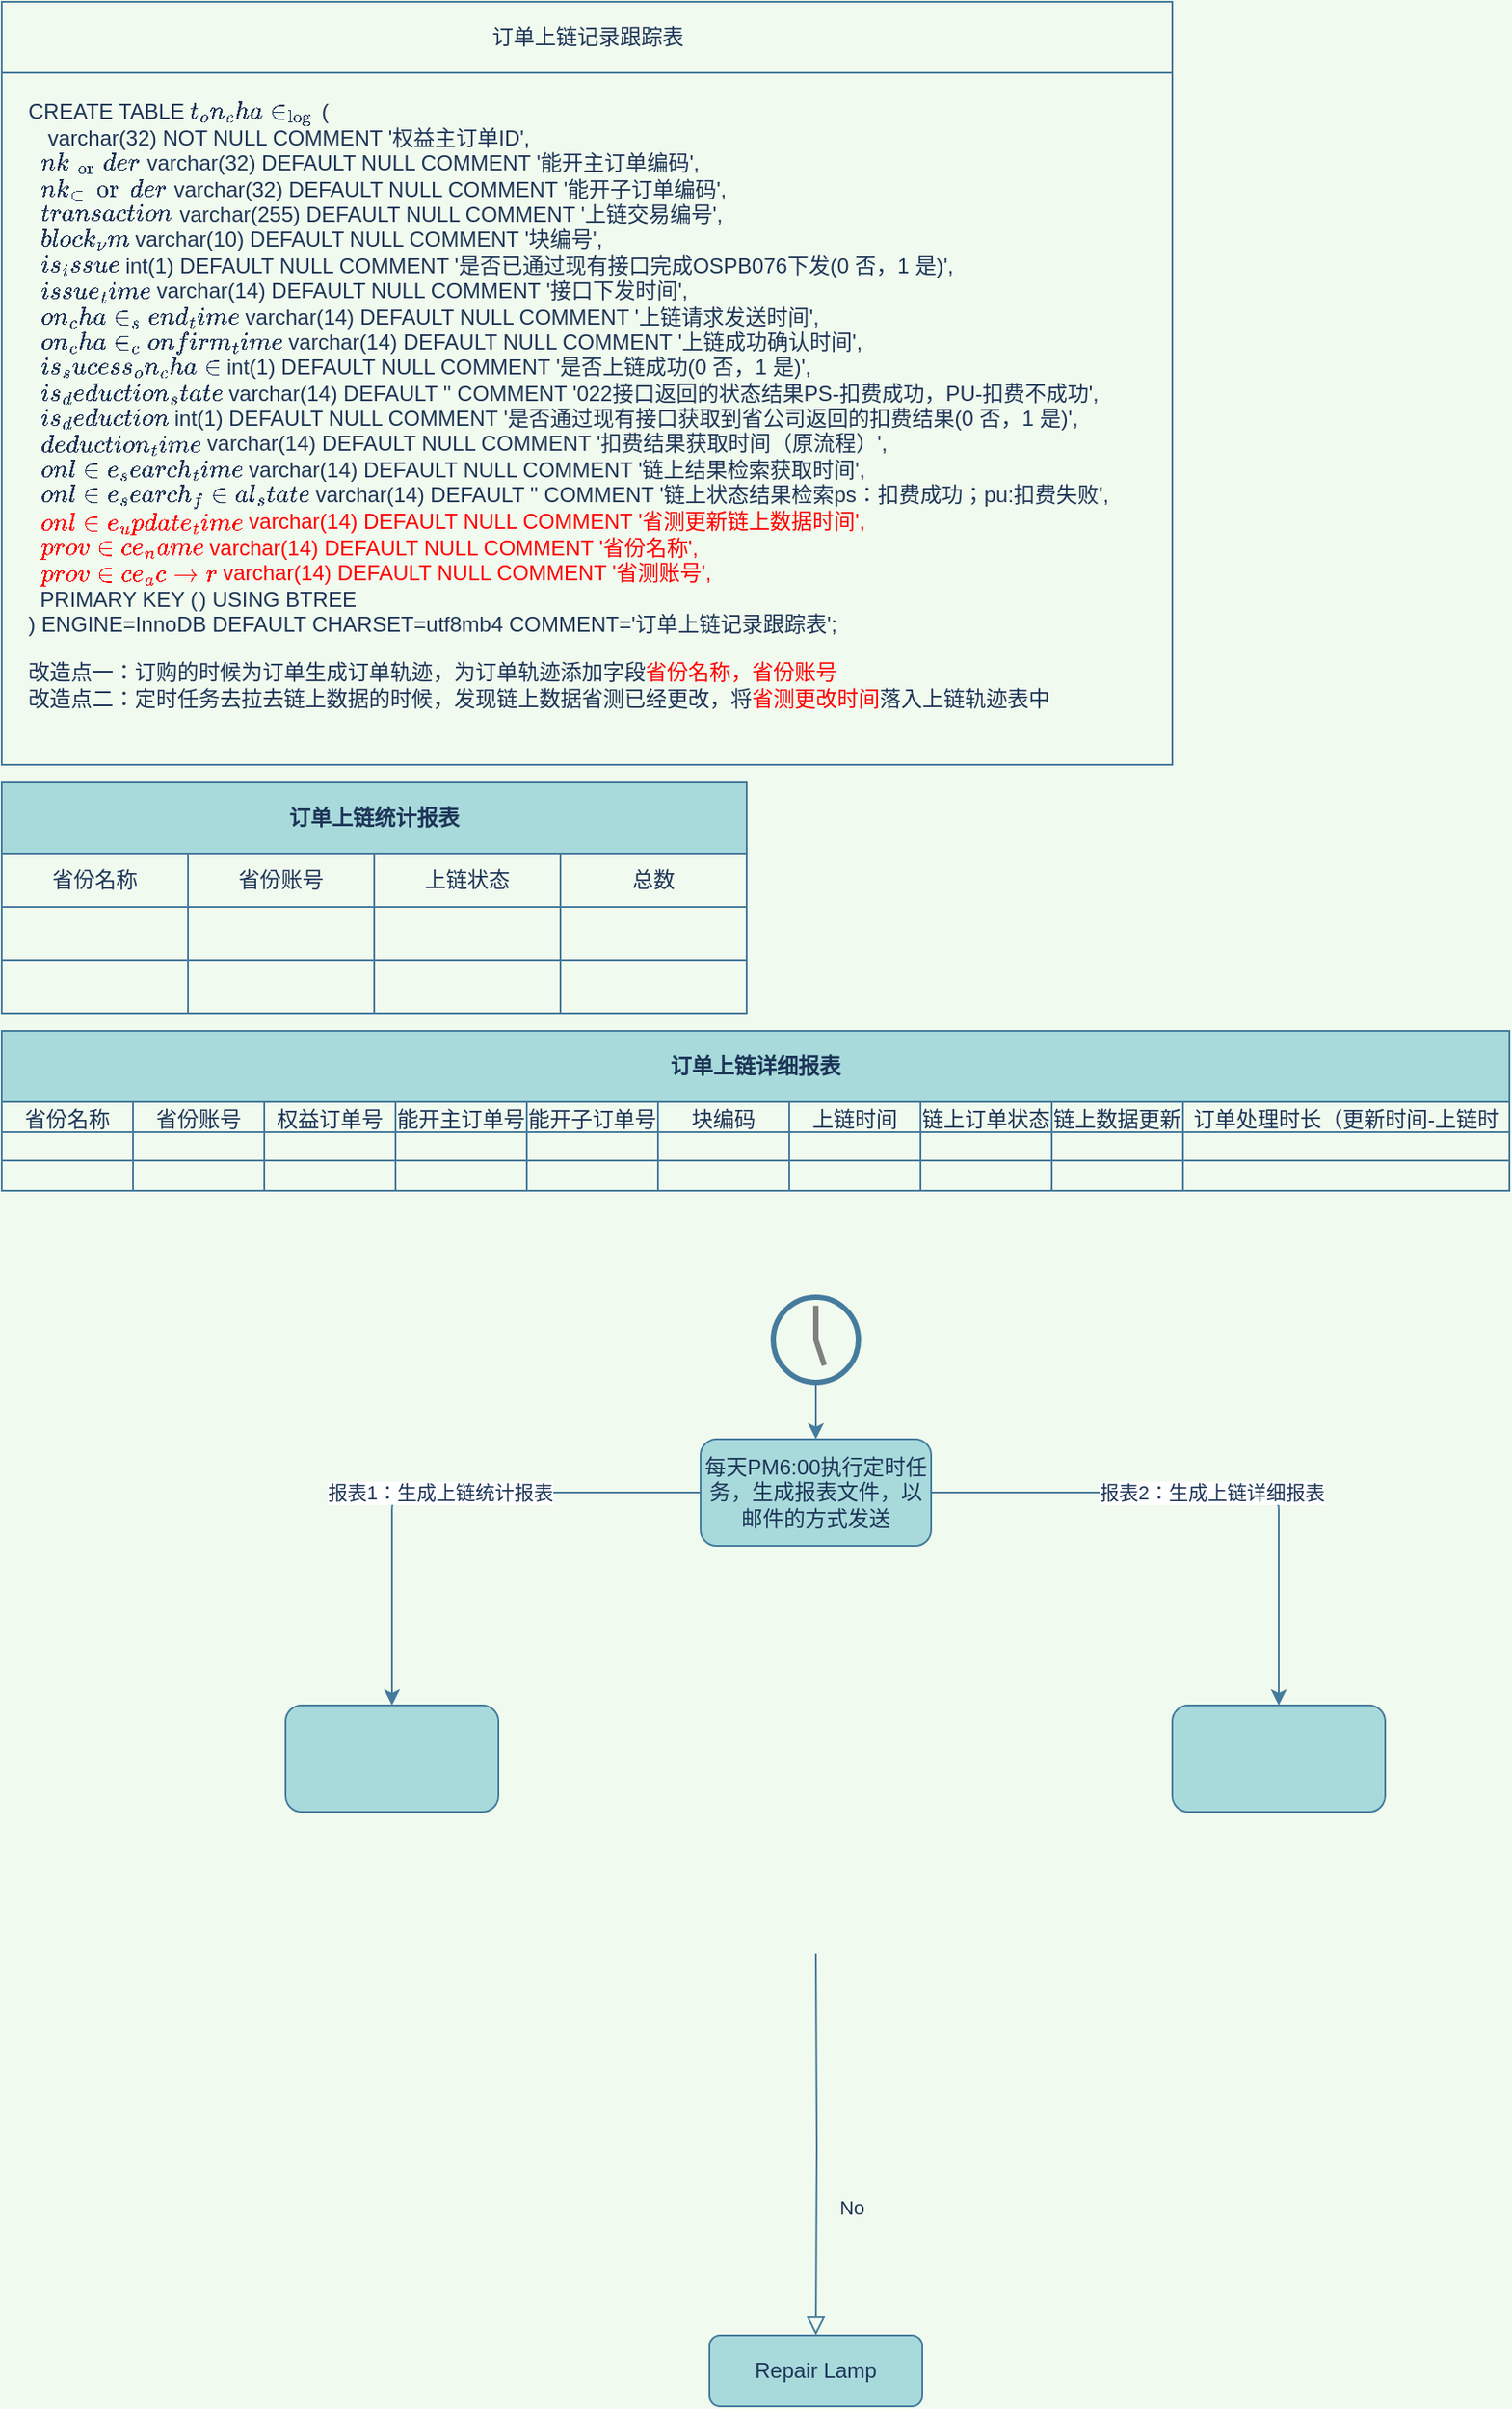 <mxfile version="13.11.0" type="github">
  <diagram id="C5RBs43oDa-KdzZeNtuy" name="Page-1">
    <mxGraphModel dx="1182" dy="1751" grid="1" gridSize="10" guides="1" tooltips="1" connect="1" arrows="1" fold="1" page="1" pageScale="1" pageWidth="827" pageHeight="1169" background="#F1FAEE" math="0" shadow="0">
      <root>
        <mxCell id="WIyWlLk6GJQsqaUBKTNV-0" />
        <mxCell id="WIyWlLk6GJQsqaUBKTNV-1" parent="WIyWlLk6GJQsqaUBKTNV-0" />
        <UserObject label="报表1：生成上链统计报表" id="hnCcET9oKe7-5iIsfZf4-159">
          <mxCell style="edgeStyle=orthogonalEdgeStyle;curved=0;rounded=1;sketch=0;orthogonalLoop=1;jettySize=auto;html=1;strokeColor=#457B9D;fillColor=#A8DADC;fontColor=#1D3557;" edge="1" parent="WIyWlLk6GJQsqaUBKTNV-1" source="WIyWlLk6GJQsqaUBKTNV-3" target="hnCcET9oKe7-5iIsfZf4-158">
            <mxGeometry relative="1" as="geometry" />
          </mxCell>
        </UserObject>
        <mxCell id="hnCcET9oKe7-5iIsfZf4-161" value="报表2：生成上链详细报表" style="edgeStyle=orthogonalEdgeStyle;curved=0;rounded=1;sketch=0;orthogonalLoop=1;jettySize=auto;html=1;strokeColor=#457B9D;fillColor=#A8DADC;fontColor=#1D3557;" edge="1" parent="WIyWlLk6GJQsqaUBKTNV-1" source="WIyWlLk6GJQsqaUBKTNV-3" target="hnCcET9oKe7-5iIsfZf4-160">
          <mxGeometry relative="1" as="geometry" />
        </mxCell>
        <mxCell id="WIyWlLk6GJQsqaUBKTNV-3" value="每天PM6:00执行定时任务，生成报表文件，以邮件的方式发送" style="rounded=1;whiteSpace=wrap;html=1;fontSize=12;glass=0;strokeWidth=1;shadow=0;fillColor=#A8DADC;strokeColor=#457B9D;fontColor=#1D3557;" parent="WIyWlLk6GJQsqaUBKTNV-1" vertex="1">
          <mxGeometry x="414" y="80" width="130" height="60" as="geometry" />
        </mxCell>
        <mxCell id="WIyWlLk6GJQsqaUBKTNV-8" value="No" style="rounded=0;html=1;jettySize=auto;orthogonalLoop=1;fontSize=11;endArrow=block;endFill=0;endSize=8;strokeWidth=1;shadow=0;labelBackgroundColor=none;edgeStyle=orthogonalEdgeStyle;strokeColor=#457B9D;fontColor=#1D3557;" parent="WIyWlLk6GJQsqaUBKTNV-1" target="WIyWlLk6GJQsqaUBKTNV-11" edge="1">
          <mxGeometry x="0.333" y="20" relative="1" as="geometry">
            <mxPoint as="offset" />
            <mxPoint x="479" y="370" as="sourcePoint" />
          </mxGeometry>
        </mxCell>
        <mxCell id="WIyWlLk6GJQsqaUBKTNV-11" value="Repair Lamp" style="rounded=1;whiteSpace=wrap;html=1;fontSize=12;glass=0;strokeWidth=1;shadow=0;fillColor=#A8DADC;strokeColor=#457B9D;fontColor=#1D3557;" parent="WIyWlLk6GJQsqaUBKTNV-1" vertex="1">
          <mxGeometry x="419" y="585" width="120" height="40" as="geometry" />
        </mxCell>
        <mxCell id="hnCcET9oKe7-5iIsfZf4-0" value="订单上链统计报表" style="shape=table;html=1;whiteSpace=wrap;startSize=40;container=1;collapsible=0;childLayout=tableLayout;fontStyle=1;align=center;flipV=0;flipH=1;fillColor=#A8DADC;strokeColor=#457B9D;fontColor=#1D3557;" vertex="1" parent="WIyWlLk6GJQsqaUBKTNV-1">
          <mxGeometry x="20" y="-290" width="420" height="130" as="geometry" />
        </mxCell>
        <mxCell id="hnCcET9oKe7-5iIsfZf4-1" value="" style="shape=partialRectangle;html=1;whiteSpace=wrap;collapsible=0;dropTarget=0;pointerEvents=0;fillColor=none;top=0;left=0;bottom=0;right=0;points=[[0,0.5],[1,0.5]];portConstraint=eastwest;strokeColor=#457B9D;fontColor=#1D3557;" vertex="1" parent="hnCcET9oKe7-5iIsfZf4-0">
          <mxGeometry y="40" width="420" height="30" as="geometry" />
        </mxCell>
        <mxCell id="hnCcET9oKe7-5iIsfZf4-108" value="&lt;span&gt;省份名称&lt;/span&gt;" style="shape=partialRectangle;html=1;whiteSpace=wrap;connectable=0;fillColor=none;top=0;left=0;bottom=0;right=0;overflow=hidden;strokeColor=#457B9D;fontColor=#1D3557;" vertex="1" parent="hnCcET9oKe7-5iIsfZf4-1">
          <mxGeometry width="105" height="30" as="geometry" />
        </mxCell>
        <mxCell id="hnCcET9oKe7-5iIsfZf4-104" value="&lt;span&gt;省份账号&lt;/span&gt;" style="shape=partialRectangle;html=1;whiteSpace=wrap;connectable=0;fillColor=none;top=0;left=0;bottom=0;right=0;overflow=hidden;strokeColor=#457B9D;fontColor=#1D3557;" vertex="1" parent="hnCcET9oKe7-5iIsfZf4-1">
          <mxGeometry x="105" width="105" height="30" as="geometry" />
        </mxCell>
        <mxCell id="hnCcET9oKe7-5iIsfZf4-2" value="&lt;span&gt;上链状态&lt;/span&gt;" style="shape=partialRectangle;html=1;whiteSpace=wrap;connectable=0;fillColor=none;top=0;left=0;bottom=0;right=0;overflow=hidden;strokeColor=#457B9D;fontColor=#1D3557;" vertex="1" parent="hnCcET9oKe7-5iIsfZf4-1">
          <mxGeometry x="210" width="105" height="30" as="geometry" />
        </mxCell>
        <mxCell id="hnCcET9oKe7-5iIsfZf4-3" value="总数" style="shape=partialRectangle;html=1;whiteSpace=wrap;connectable=0;fillColor=none;top=0;left=0;bottom=0;right=0;overflow=hidden;strokeColor=#457B9D;fontColor=#1D3557;" vertex="1" parent="hnCcET9oKe7-5iIsfZf4-1">
          <mxGeometry x="315" width="105" height="30" as="geometry" />
        </mxCell>
        <mxCell id="hnCcET9oKe7-5iIsfZf4-40" value="" style="shape=partialRectangle;html=1;whiteSpace=wrap;collapsible=0;dropTarget=0;pointerEvents=0;fillColor=none;top=0;left=0;bottom=0;right=0;points=[[0,0.5],[1,0.5]];portConstraint=eastwest;strokeColor=#457B9D;fontColor=#1D3557;" vertex="1" parent="hnCcET9oKe7-5iIsfZf4-0">
          <mxGeometry y="70" width="420" height="30" as="geometry" />
        </mxCell>
        <mxCell id="hnCcET9oKe7-5iIsfZf4-109" style="shape=partialRectangle;html=1;whiteSpace=wrap;connectable=0;fillColor=none;top=0;left=0;bottom=0;right=0;overflow=hidden;strokeColor=#457B9D;fontColor=#1D3557;" vertex="1" parent="hnCcET9oKe7-5iIsfZf4-40">
          <mxGeometry width="105" height="30" as="geometry" />
        </mxCell>
        <mxCell id="hnCcET9oKe7-5iIsfZf4-105" style="shape=partialRectangle;html=1;whiteSpace=wrap;connectable=0;fillColor=none;top=0;left=0;bottom=0;right=0;overflow=hidden;strokeColor=#457B9D;fontColor=#1D3557;" vertex="1" parent="hnCcET9oKe7-5iIsfZf4-40">
          <mxGeometry x="105" width="105" height="30" as="geometry" />
        </mxCell>
        <mxCell id="hnCcET9oKe7-5iIsfZf4-41" value="" style="shape=partialRectangle;html=1;whiteSpace=wrap;connectable=0;fillColor=none;top=0;left=0;bottom=0;right=0;overflow=hidden;strokeColor=#457B9D;fontColor=#1D3557;" vertex="1" parent="hnCcET9oKe7-5iIsfZf4-40">
          <mxGeometry x="210" width="105" height="30" as="geometry" />
        </mxCell>
        <mxCell id="hnCcET9oKe7-5iIsfZf4-43" value="" style="shape=partialRectangle;html=1;whiteSpace=wrap;connectable=0;fillColor=none;top=0;left=0;bottom=0;right=0;overflow=hidden;strokeColor=#457B9D;fontColor=#1D3557;" vertex="1" parent="hnCcET9oKe7-5iIsfZf4-40">
          <mxGeometry x="315" width="105" height="30" as="geometry" />
        </mxCell>
        <mxCell id="hnCcET9oKe7-5iIsfZf4-5" value="" style="shape=partialRectangle;html=1;whiteSpace=wrap;collapsible=0;dropTarget=0;pointerEvents=0;fillColor=none;top=0;left=0;bottom=0;right=0;points=[[0,0.5],[1,0.5]];portConstraint=eastwest;strokeColor=#457B9D;fontColor=#1D3557;" vertex="1" parent="hnCcET9oKe7-5iIsfZf4-0">
          <mxGeometry y="100" width="420" height="30" as="geometry" />
        </mxCell>
        <mxCell id="hnCcET9oKe7-5iIsfZf4-110" style="shape=partialRectangle;html=1;whiteSpace=wrap;connectable=0;fillColor=none;top=0;left=0;bottom=0;right=0;overflow=hidden;strokeColor=#457B9D;fontColor=#1D3557;" vertex="1" parent="hnCcET9oKe7-5iIsfZf4-5">
          <mxGeometry width="105" height="30" as="geometry" />
        </mxCell>
        <mxCell id="hnCcET9oKe7-5iIsfZf4-106" style="shape=partialRectangle;html=1;whiteSpace=wrap;connectable=0;fillColor=none;top=0;left=0;bottom=0;right=0;overflow=hidden;strokeColor=#457B9D;fontColor=#1D3557;" vertex="1" parent="hnCcET9oKe7-5iIsfZf4-5">
          <mxGeometry x="105" width="105" height="30" as="geometry" />
        </mxCell>
        <mxCell id="hnCcET9oKe7-5iIsfZf4-6" value="" style="shape=partialRectangle;html=1;whiteSpace=wrap;connectable=0;fillColor=none;top=0;left=0;bottom=0;right=0;overflow=hidden;strokeColor=#457B9D;fontColor=#1D3557;" vertex="1" parent="hnCcET9oKe7-5iIsfZf4-5">
          <mxGeometry x="210" width="105" height="30" as="geometry" />
        </mxCell>
        <mxCell id="hnCcET9oKe7-5iIsfZf4-7" value="" style="shape=partialRectangle;html=1;whiteSpace=wrap;connectable=0;fillColor=none;top=0;left=0;bottom=0;right=0;overflow=hidden;strokeColor=#457B9D;fontColor=#1D3557;" vertex="1" parent="hnCcET9oKe7-5iIsfZf4-5">
          <mxGeometry x="315" width="105" height="30" as="geometry" />
        </mxCell>
        <mxCell id="hnCcET9oKe7-5iIsfZf4-116" value="订单上链详细报表" style="shape=table;html=1;whiteSpace=wrap;startSize=40;container=1;collapsible=0;childLayout=tableLayout;fontStyle=1;align=center;flipV=0;flipH=1;fillColor=#A8DADC;strokeColor=#457B9D;fontColor=#1D3557;" vertex="1" parent="WIyWlLk6GJQsqaUBKTNV-1">
          <mxGeometry x="20" y="-150" width="850" height="90" as="geometry" />
        </mxCell>
        <mxCell id="hnCcET9oKe7-5iIsfZf4-117" value="" style="shape=partialRectangle;html=1;whiteSpace=wrap;collapsible=0;dropTarget=0;pointerEvents=0;fillColor=none;top=0;left=0;bottom=0;right=0;points=[[0,0.5],[1,0.5]];portConstraint=eastwest;strokeColor=#457B9D;fontColor=#1D3557;" vertex="1" parent="hnCcET9oKe7-5iIsfZf4-116">
          <mxGeometry y="40" width="850" height="17" as="geometry" />
        </mxCell>
        <mxCell id="hnCcET9oKe7-5iIsfZf4-118" value="&lt;span&gt;省份名称&lt;/span&gt;" style="shape=partialRectangle;html=1;whiteSpace=wrap;connectable=0;fillColor=none;top=0;left=0;bottom=0;right=0;overflow=hidden;strokeColor=#457B9D;fontColor=#1D3557;" vertex="1" parent="hnCcET9oKe7-5iIsfZf4-117">
          <mxGeometry width="74" height="17" as="geometry" />
        </mxCell>
        <mxCell id="hnCcET9oKe7-5iIsfZf4-119" value="&lt;span&gt;省份账号&lt;/span&gt;" style="shape=partialRectangle;html=1;whiteSpace=wrap;connectable=0;fillColor=none;top=0;left=0;bottom=0;right=0;overflow=hidden;strokeColor=#457B9D;fontColor=#1D3557;" vertex="1" parent="hnCcET9oKe7-5iIsfZf4-117">
          <mxGeometry x="74" width="74" height="17" as="geometry" />
        </mxCell>
        <mxCell id="hnCcET9oKe7-5iIsfZf4-120" value="权益订单号" style="shape=partialRectangle;html=1;whiteSpace=wrap;connectable=0;fillColor=none;top=0;left=0;bottom=0;right=0;overflow=hidden;strokeColor=#457B9D;fontColor=#1D3557;" vertex="1" parent="hnCcET9oKe7-5iIsfZf4-117">
          <mxGeometry x="148" width="74" height="17" as="geometry" />
        </mxCell>
        <mxCell id="hnCcET9oKe7-5iIsfZf4-121" value="能开主订单号" style="shape=partialRectangle;html=1;whiteSpace=wrap;connectable=0;fillColor=none;top=0;left=0;bottom=0;right=0;overflow=hidden;strokeColor=#457B9D;fontColor=#1D3557;" vertex="1" parent="hnCcET9oKe7-5iIsfZf4-117">
          <mxGeometry x="222" width="74" height="17" as="geometry" />
        </mxCell>
        <mxCell id="hnCcET9oKe7-5iIsfZf4-138" value="能开子订单号" style="shape=partialRectangle;html=1;whiteSpace=wrap;connectable=0;fillColor=none;top=0;left=0;bottom=0;right=0;overflow=hidden;strokeColor=#457B9D;fontColor=#1D3557;" vertex="1" parent="hnCcET9oKe7-5iIsfZf4-117">
          <mxGeometry x="296" width="74" height="17" as="geometry" />
        </mxCell>
        <mxCell id="hnCcET9oKe7-5iIsfZf4-135" value="块编码" style="shape=partialRectangle;html=1;whiteSpace=wrap;connectable=0;fillColor=none;top=0;left=0;bottom=0;right=0;overflow=hidden;strokeColor=#457B9D;fontColor=#1D3557;" vertex="1" parent="hnCcET9oKe7-5iIsfZf4-117">
          <mxGeometry x="370" width="74" height="17" as="geometry" />
        </mxCell>
        <mxCell id="hnCcET9oKe7-5iIsfZf4-132" value="上链时间" style="shape=partialRectangle;html=1;whiteSpace=wrap;connectable=0;fillColor=none;top=0;left=0;bottom=0;right=0;overflow=hidden;strokeColor=#457B9D;fontColor=#1D3557;" vertex="1" parent="hnCcET9oKe7-5iIsfZf4-117">
          <mxGeometry x="444" width="74" height="17" as="geometry" />
        </mxCell>
        <mxCell id="hnCcET9oKe7-5iIsfZf4-141" value="链上订单状态" style="shape=partialRectangle;html=1;whiteSpace=wrap;connectable=0;fillColor=none;top=0;left=0;bottom=0;right=0;overflow=hidden;strokeColor=#457B9D;fontColor=#1D3557;" vertex="1" parent="hnCcET9oKe7-5iIsfZf4-117">
          <mxGeometry x="518" width="74" height="17" as="geometry" />
        </mxCell>
        <mxCell id="hnCcET9oKe7-5iIsfZf4-144" value="链上数据更新时间" style="shape=partialRectangle;html=1;whiteSpace=wrap;connectable=0;fillColor=none;top=0;left=0;bottom=0;right=0;overflow=hidden;strokeColor=#457B9D;fontColor=#1D3557;" vertex="1" parent="hnCcET9oKe7-5iIsfZf4-117">
          <mxGeometry x="592" width="74" height="17" as="geometry" />
        </mxCell>
        <mxCell id="hnCcET9oKe7-5iIsfZf4-147" value="订单处理时长（更新时间-上链时间）" style="shape=partialRectangle;html=1;whiteSpace=wrap;connectable=0;fillColor=none;top=0;left=0;bottom=0;right=0;overflow=hidden;strokeColor=#457B9D;fontColor=#1D3557;" vertex="1" parent="hnCcET9oKe7-5iIsfZf4-117">
          <mxGeometry x="666" width="184" height="17" as="geometry" />
        </mxCell>
        <mxCell id="hnCcET9oKe7-5iIsfZf4-122" value="" style="shape=partialRectangle;html=1;whiteSpace=wrap;collapsible=0;dropTarget=0;pointerEvents=0;fillColor=none;top=0;left=0;bottom=0;right=0;points=[[0,0.5],[1,0.5]];portConstraint=eastwest;strokeColor=#457B9D;fontColor=#1D3557;" vertex="1" parent="hnCcET9oKe7-5iIsfZf4-116">
          <mxGeometry y="57" width="850" height="16" as="geometry" />
        </mxCell>
        <mxCell id="hnCcET9oKe7-5iIsfZf4-123" style="shape=partialRectangle;html=1;whiteSpace=wrap;connectable=0;fillColor=none;top=0;left=0;bottom=0;right=0;overflow=hidden;strokeColor=#457B9D;fontColor=#1D3557;" vertex="1" parent="hnCcET9oKe7-5iIsfZf4-122">
          <mxGeometry width="74" height="16" as="geometry" />
        </mxCell>
        <mxCell id="hnCcET9oKe7-5iIsfZf4-124" style="shape=partialRectangle;html=1;whiteSpace=wrap;connectable=0;fillColor=none;top=0;left=0;bottom=0;right=0;overflow=hidden;strokeColor=#457B9D;fontColor=#1D3557;" vertex="1" parent="hnCcET9oKe7-5iIsfZf4-122">
          <mxGeometry x="74" width="74" height="16" as="geometry" />
        </mxCell>
        <mxCell id="hnCcET9oKe7-5iIsfZf4-125" value="" style="shape=partialRectangle;html=1;whiteSpace=wrap;connectable=0;fillColor=none;top=0;left=0;bottom=0;right=0;overflow=hidden;strokeColor=#457B9D;fontColor=#1D3557;" vertex="1" parent="hnCcET9oKe7-5iIsfZf4-122">
          <mxGeometry x="148" width="74" height="16" as="geometry" />
        </mxCell>
        <mxCell id="hnCcET9oKe7-5iIsfZf4-126" value="" style="shape=partialRectangle;html=1;whiteSpace=wrap;connectable=0;fillColor=none;top=0;left=0;bottom=0;right=0;overflow=hidden;strokeColor=#457B9D;fontColor=#1D3557;" vertex="1" parent="hnCcET9oKe7-5iIsfZf4-122">
          <mxGeometry x="222" width="74" height="16" as="geometry" />
        </mxCell>
        <mxCell id="hnCcET9oKe7-5iIsfZf4-139" style="shape=partialRectangle;html=1;whiteSpace=wrap;connectable=0;fillColor=none;top=0;left=0;bottom=0;right=0;overflow=hidden;strokeColor=#457B9D;fontColor=#1D3557;" vertex="1" parent="hnCcET9oKe7-5iIsfZf4-122">
          <mxGeometry x="296" width="74" height="16" as="geometry" />
        </mxCell>
        <mxCell id="hnCcET9oKe7-5iIsfZf4-136" style="shape=partialRectangle;html=1;whiteSpace=wrap;connectable=0;fillColor=none;top=0;left=0;bottom=0;right=0;overflow=hidden;strokeColor=#457B9D;fontColor=#1D3557;" vertex="1" parent="hnCcET9oKe7-5iIsfZf4-122">
          <mxGeometry x="370" width="74" height="16" as="geometry" />
        </mxCell>
        <mxCell id="hnCcET9oKe7-5iIsfZf4-133" style="shape=partialRectangle;html=1;whiteSpace=wrap;connectable=0;fillColor=none;top=0;left=0;bottom=0;right=0;overflow=hidden;strokeColor=#457B9D;fontColor=#1D3557;" vertex="1" parent="hnCcET9oKe7-5iIsfZf4-122">
          <mxGeometry x="444" width="74" height="16" as="geometry" />
        </mxCell>
        <mxCell id="hnCcET9oKe7-5iIsfZf4-142" style="shape=partialRectangle;html=1;whiteSpace=wrap;connectable=0;fillColor=none;top=0;left=0;bottom=0;right=0;overflow=hidden;strokeColor=#457B9D;fontColor=#1D3557;" vertex="1" parent="hnCcET9oKe7-5iIsfZf4-122">
          <mxGeometry x="518" width="74" height="16" as="geometry" />
        </mxCell>
        <mxCell id="hnCcET9oKe7-5iIsfZf4-145" style="shape=partialRectangle;html=1;whiteSpace=wrap;connectable=0;fillColor=none;top=0;left=0;bottom=0;right=0;overflow=hidden;strokeColor=#457B9D;fontColor=#1D3557;" vertex="1" parent="hnCcET9oKe7-5iIsfZf4-122">
          <mxGeometry x="592" width="74" height="16" as="geometry" />
        </mxCell>
        <mxCell id="hnCcET9oKe7-5iIsfZf4-148" style="shape=partialRectangle;html=1;whiteSpace=wrap;connectable=0;fillColor=none;top=0;left=0;bottom=0;right=0;overflow=hidden;strokeColor=#457B9D;fontColor=#1D3557;" vertex="1" parent="hnCcET9oKe7-5iIsfZf4-122">
          <mxGeometry x="666" width="184" height="16" as="geometry" />
        </mxCell>
        <mxCell id="hnCcET9oKe7-5iIsfZf4-127" value="" style="shape=partialRectangle;html=1;whiteSpace=wrap;collapsible=0;dropTarget=0;pointerEvents=0;fillColor=none;top=0;left=0;bottom=0;right=0;points=[[0,0.5],[1,0.5]];portConstraint=eastwest;strokeColor=#457B9D;fontColor=#1D3557;" vertex="1" parent="hnCcET9oKe7-5iIsfZf4-116">
          <mxGeometry y="73" width="850" height="17" as="geometry" />
        </mxCell>
        <mxCell id="hnCcET9oKe7-5iIsfZf4-128" style="shape=partialRectangle;html=1;whiteSpace=wrap;connectable=0;fillColor=none;top=0;left=0;bottom=0;right=0;overflow=hidden;strokeColor=#457B9D;fontColor=#1D3557;" vertex="1" parent="hnCcET9oKe7-5iIsfZf4-127">
          <mxGeometry width="74" height="17" as="geometry" />
        </mxCell>
        <mxCell id="hnCcET9oKe7-5iIsfZf4-129" style="shape=partialRectangle;html=1;whiteSpace=wrap;connectable=0;fillColor=none;top=0;left=0;bottom=0;right=0;overflow=hidden;strokeColor=#457B9D;fontColor=#1D3557;" vertex="1" parent="hnCcET9oKe7-5iIsfZf4-127">
          <mxGeometry x="74" width="74" height="17" as="geometry" />
        </mxCell>
        <mxCell id="hnCcET9oKe7-5iIsfZf4-130" value="" style="shape=partialRectangle;html=1;whiteSpace=wrap;connectable=0;fillColor=none;top=0;left=0;bottom=0;right=0;overflow=hidden;strokeColor=#457B9D;fontColor=#1D3557;" vertex="1" parent="hnCcET9oKe7-5iIsfZf4-127">
          <mxGeometry x="148" width="74" height="17" as="geometry" />
        </mxCell>
        <mxCell id="hnCcET9oKe7-5iIsfZf4-131" value="" style="shape=partialRectangle;html=1;whiteSpace=wrap;connectable=0;fillColor=none;top=0;left=0;bottom=0;right=0;overflow=hidden;strokeColor=#457B9D;fontColor=#1D3557;" vertex="1" parent="hnCcET9oKe7-5iIsfZf4-127">
          <mxGeometry x="222" width="74" height="17" as="geometry" />
        </mxCell>
        <mxCell id="hnCcET9oKe7-5iIsfZf4-140" style="shape=partialRectangle;html=1;whiteSpace=wrap;connectable=0;fillColor=none;top=0;left=0;bottom=0;right=0;overflow=hidden;strokeColor=#457B9D;fontColor=#1D3557;" vertex="1" parent="hnCcET9oKe7-5iIsfZf4-127">
          <mxGeometry x="296" width="74" height="17" as="geometry" />
        </mxCell>
        <mxCell id="hnCcET9oKe7-5iIsfZf4-137" style="shape=partialRectangle;html=1;whiteSpace=wrap;connectable=0;fillColor=none;top=0;left=0;bottom=0;right=0;overflow=hidden;strokeColor=#457B9D;fontColor=#1D3557;" vertex="1" parent="hnCcET9oKe7-5iIsfZf4-127">
          <mxGeometry x="370" width="74" height="17" as="geometry" />
        </mxCell>
        <mxCell id="hnCcET9oKe7-5iIsfZf4-134" style="shape=partialRectangle;html=1;whiteSpace=wrap;connectable=0;fillColor=none;top=0;left=0;bottom=0;right=0;overflow=hidden;strokeColor=#457B9D;fontColor=#1D3557;" vertex="1" parent="hnCcET9oKe7-5iIsfZf4-127">
          <mxGeometry x="444" width="74" height="17" as="geometry" />
        </mxCell>
        <mxCell id="hnCcET9oKe7-5iIsfZf4-143" style="shape=partialRectangle;html=1;whiteSpace=wrap;connectable=0;fillColor=none;top=0;left=0;bottom=0;right=0;overflow=hidden;strokeColor=#457B9D;fontColor=#1D3557;" vertex="1" parent="hnCcET9oKe7-5iIsfZf4-127">
          <mxGeometry x="518" width="74" height="17" as="geometry" />
        </mxCell>
        <mxCell id="hnCcET9oKe7-5iIsfZf4-146" style="shape=partialRectangle;html=1;whiteSpace=wrap;connectable=0;fillColor=none;top=0;left=0;bottom=0;right=0;overflow=hidden;strokeColor=#457B9D;fontColor=#1D3557;" vertex="1" parent="hnCcET9oKe7-5iIsfZf4-127">
          <mxGeometry x="592" width="74" height="17" as="geometry" />
        </mxCell>
        <mxCell id="hnCcET9oKe7-5iIsfZf4-149" style="shape=partialRectangle;html=1;whiteSpace=wrap;connectable=0;fillColor=none;top=0;left=0;bottom=0;right=0;overflow=hidden;strokeColor=#457B9D;fontColor=#1D3557;" vertex="1" parent="hnCcET9oKe7-5iIsfZf4-127">
          <mxGeometry x="666" width="184" height="17" as="geometry" />
        </mxCell>
        <mxCell id="hnCcET9oKe7-5iIsfZf4-152" value="&lt;span style=&quot;font-weight: 400 ; text-align: left&quot;&gt;订单上链记录跟踪表&lt;/span&gt;" style="swimlane;fillColor=none;html=1;startSize=40;strokeColor=#457B9D;fontColor=#1D3557;" vertex="1" parent="WIyWlLk6GJQsqaUBKTNV-1">
          <mxGeometry x="20" y="-730" width="660" height="430" as="geometry" />
        </mxCell>
        <mxCell id="hnCcET9oKe7-5iIsfZf4-153" value="&lt;div&gt;CREATE TABLE `t_on_chain_log` (&lt;/div&gt;&lt;div&gt;&amp;nbsp; `id` varchar(32) NOT NULL COMMENT &#39;权益主订单ID&#39;,&lt;/div&gt;&lt;div&gt;&amp;nbsp; `nk_order_id` varchar(32) DEFAULT NULL COMMENT &#39;能开主订单编码&#39;,&lt;/div&gt;&lt;div&gt;&amp;nbsp; `nk_suborder_id` varchar(32) DEFAULT NULL COMMENT &#39;能开子订单编码&#39;,&lt;/div&gt;&lt;div&gt;&amp;nbsp; `transaction_id` varchar(255) DEFAULT NULL COMMENT &#39;上链交易编号&#39;,&lt;/div&gt;&lt;div&gt;&amp;nbsp; `block_num` varchar(10) DEFAULT NULL COMMENT &#39;块编号&#39;,&lt;/div&gt;&lt;div&gt;&amp;nbsp; `is_issue` int(1) DEFAULT NULL COMMENT &#39;是否已通过现有接口完成OSPB076下发(0 否，1 是)&#39;,&lt;/div&gt;&lt;div&gt;&amp;nbsp; `issue_time` varchar(14) DEFAULT NULL COMMENT &#39;接口下发时间&#39;,&lt;/div&gt;&lt;div&gt;&amp;nbsp; `on_chain_send_time` varchar(14) DEFAULT NULL COMMENT &#39;上链请求发送时间&#39;,&lt;/div&gt;&lt;div&gt;&amp;nbsp; `on_chain_confirm_time` varchar(14) DEFAULT NULL COMMENT &#39;上链成功确认时间&#39;,&lt;/div&gt;&lt;div&gt;&amp;nbsp; `is_sucess_on_chain` int(1) DEFAULT NULL COMMENT &#39;是否上链成功(0 否，1 是)&#39;,&lt;/div&gt;&lt;div&gt;&amp;nbsp; `is_deduction_state` varchar(14) DEFAULT &#39;&#39; COMMENT &#39;022接口返回的状态结果PS-扣费成功，PU-扣费不成功&#39;,&lt;/div&gt;&lt;div&gt;&amp;nbsp; `is_deduction` int(1) DEFAULT NULL COMMENT &#39;是否通过现有接口获取到省公司返回的扣费结果(0 否，1 是)&#39;,&lt;/div&gt;&lt;div&gt;&amp;nbsp; `deduction_time` varchar(14) DEFAULT NULL COMMENT &#39;扣费结果获取时间（原流程）&#39;,&lt;/div&gt;&lt;div&gt;&amp;nbsp; `online_search_time` varchar(14) DEFAULT NULL COMMENT &#39;链上结果检索获取时间&#39;,&lt;/div&gt;&lt;div&gt;&amp;nbsp; `online_search_final_state` varchar(14) DEFAULT &#39;&#39; COMMENT &#39;链上状态结果检索ps：扣费成功；pu:扣费失败&#39;,&lt;/div&gt;&lt;div&gt;&amp;nbsp;&lt;font color=&quot;#ff0000&quot;&gt; `online_update_time` varchar(14) DEFAULT NULL COMMENT &#39;省测更新链上数据时间&#39;,&lt;/font&gt;&lt;/div&gt;&lt;div&gt;&lt;font color=&quot;#ff0000&quot;&gt;&amp;nbsp; `province_name` varchar(14) DEFAULT NULL COMMENT &#39;省份名称&#39;,&lt;/font&gt;&lt;/div&gt;&lt;div&gt;&lt;font color=&quot;#ff0000&quot;&gt;&amp;nbsp; `province_actor` varchar(14) DEFAULT NULL COMMENT &#39;省测账号&#39;,&lt;/font&gt;&lt;/div&gt;&lt;div&gt;&amp;nbsp; PRIMARY KEY (`id`) USING BTREE&lt;/div&gt;&lt;div&gt;) ENGINE=InnoDB DEFAULT CHARSET=utf8mb4 COMMENT=&#39;订单上链记录跟踪表&#39;;&lt;/div&gt;" style="text;html=1;align=left;verticalAlign=middle;resizable=0;points=[];autosize=1;fontColor=#1D3557;" vertex="1" parent="hnCcET9oKe7-5iIsfZf4-152">
          <mxGeometry x="12.5" y="56" width="620" height="300" as="geometry" />
        </mxCell>
        <mxCell id="hnCcET9oKe7-5iIsfZf4-154" value="改造点一：订购的时候为订单生成订单轨迹，为订单轨迹添加字段&lt;font color=&quot;#ff0000&quot;&gt;省份名称，省份账号&lt;/font&gt;&lt;br&gt;改造点二：定时任务去拉去链上数据的时候，发现链上数据省测已经更改，将&lt;font color=&quot;#ff0000&quot;&gt;省测更改时间&lt;/font&gt;落入上链轨迹表中" style="text;html=1;align=left;verticalAlign=middle;resizable=0;points=[];autosize=1;fontColor=#1D3557;" vertex="1" parent="hnCcET9oKe7-5iIsfZf4-152">
          <mxGeometry x="12.5" y="370" width="590" height="30" as="geometry" />
        </mxCell>
        <mxCell id="hnCcET9oKe7-5iIsfZf4-156" style="edgeStyle=orthogonalEdgeStyle;rounded=0;orthogonalLoop=1;jettySize=auto;html=1;labelBackgroundColor=#F1FAEE;strokeColor=#457B9D;fontColor=#1D3557;" edge="1" parent="WIyWlLk6GJQsqaUBKTNV-1" source="hnCcET9oKe7-5iIsfZf4-155" target="WIyWlLk6GJQsqaUBKTNV-3">
          <mxGeometry relative="1" as="geometry" />
        </mxCell>
        <object label="" id="hnCcET9oKe7-5iIsfZf4-155">
          <mxCell style="strokeWidth=3;outlineConnect=0;dashed=0;align=center;fontSize=8;shape=mxgraph.eip.messExp;html=1;verticalLabelPosition=bottom;verticalAlign=top;fillColor=none;strokeColor=#457B9D;fontColor=#1D3557;" vertex="1" parent="WIyWlLk6GJQsqaUBKTNV-1">
            <mxGeometry x="455" width="48" height="48" as="geometry" />
          </mxCell>
        </object>
        <mxCell id="hnCcET9oKe7-5iIsfZf4-158" value="" style="whiteSpace=wrap;html=1;rounded=1;shadow=0;fontColor=#1D3557;strokeColor=#457B9D;strokeWidth=1;fillColor=#A8DADC;glass=0;" vertex="1" parent="WIyWlLk6GJQsqaUBKTNV-1">
          <mxGeometry x="180" y="230" width="120" height="60" as="geometry" />
        </mxCell>
        <mxCell id="hnCcET9oKe7-5iIsfZf4-160" value="" style="whiteSpace=wrap;html=1;rounded=1;shadow=0;fontColor=#1D3557;strokeColor=#457B9D;strokeWidth=1;fillColor=#A8DADC;glass=0;" vertex="1" parent="WIyWlLk6GJQsqaUBKTNV-1">
          <mxGeometry x="680" y="230" width="120" height="60" as="geometry" />
        </mxCell>
      </root>
    </mxGraphModel>
  </diagram>
</mxfile>
